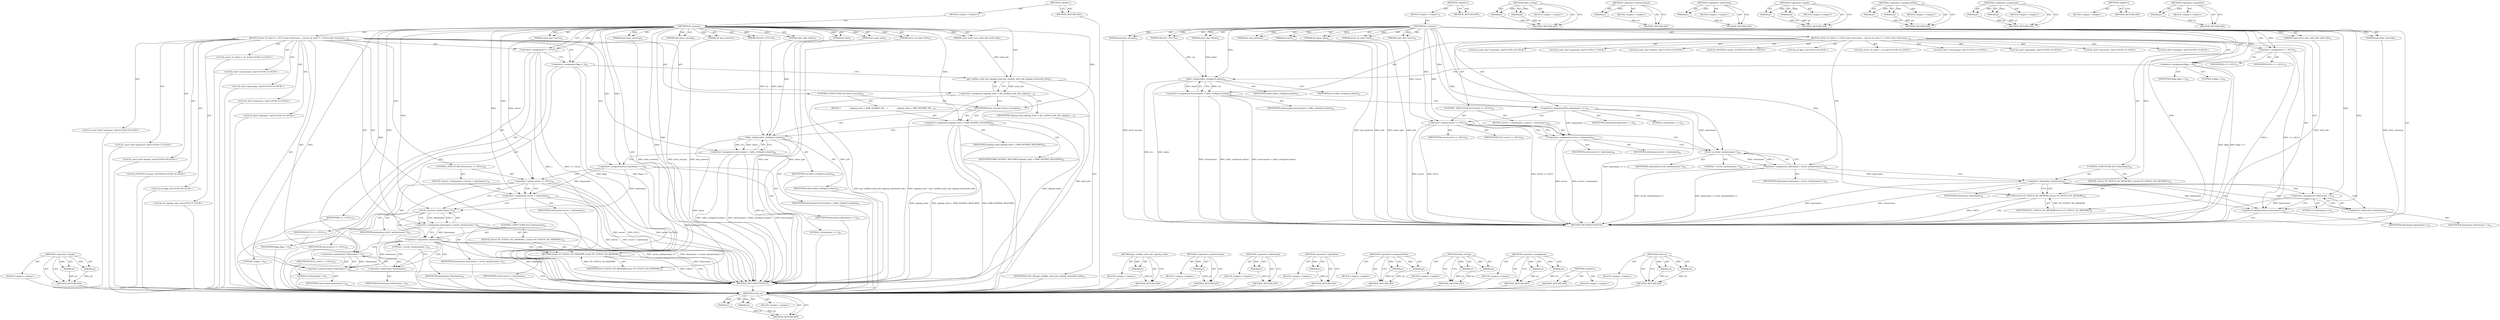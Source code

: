 digraph "strchr_m" {
vulnerable_122 [label=<(METHOD,strchr_m)>];
vulnerable_123 [label=<(PARAM,p1)>];
vulnerable_124 [label=<(PARAM,p2)>];
vulnerable_125 [label=<(BLOCK,&lt;empty&gt;,&lt;empty&gt;)>];
vulnerable_126 [label=<(METHOD_RETURN,ANY)>];
vulnerable_6 [label=<(METHOD,&lt;global&gt;)<SUB>1</SUB>>];
vulnerable_7 [label=<(BLOCK,&lt;empty&gt;,&lt;empty&gt;)<SUB>1</SUB>>];
vulnerable_8 [label=<(METHOD,do_connect)<SUB>1</SUB>>];
vulnerable_9 [label=<(PARAM,TALLOC_CTX *ctx)<SUB>1</SUB>>];
vulnerable_10 [label=<(PARAM,const char *server)<SUB>2</SUB>>];
vulnerable_11 [label=<(PARAM,const char *share)<SUB>3</SUB>>];
vulnerable_12 [label=<(PARAM,const struct user_auth_info *auth_info)<SUB>4</SUB>>];
vulnerable_13 [label=<(PARAM,bool show_sessetup)<SUB>5</SUB>>];
vulnerable_14 [label=<(PARAM,bool force_encrypt)<SUB>6</SUB>>];
vulnerable_15 [label=<(PARAM,int max_protocol)<SUB>7</SUB>>];
vulnerable_16 [label=<(PARAM,int port)<SUB>8</SUB>>];
vulnerable_17 [label=<(PARAM,int name_type)<SUB>9</SUB>>];
vulnerable_18 [label=<(PARAM,struct cli_state **pcli)<SUB>10</SUB>>];
vulnerable_19 [label=<(BLOCK,{
	struct cli_state *c = NULL;
	char *servicena...,{
	struct cli_state *c = NULL;
	char *servicena...)<SUB>11</SUB>>];
vulnerable_20 [label="<(LOCAL,struct cli_state* c: cli_state*)<SUB>12</SUB>>"];
vulnerable_21 [label=<(&lt;operator&gt;.assignment,*c = NULL)<SUB>12</SUB>>];
vulnerable_22 [label=<(IDENTIFIER,c,*c = NULL)<SUB>12</SUB>>];
vulnerable_23 [label=<(IDENTIFIER,NULL,*c = NULL)<SUB>12</SUB>>];
vulnerable_24 [label="<(LOCAL,char* servicename: char*)<SUB>13</SUB>>"];
vulnerable_25 [label="<(LOCAL,char* sharename: char*)<SUB>14</SUB>>"];
vulnerable_26 [label="<(LOCAL,char* newserver: char*)<SUB>15</SUB>>"];
vulnerable_27 [label="<(LOCAL,char* newshare: char*)<SUB>15</SUB>>"];
vulnerable_28 [label="<(LOCAL,const char* username: char*)<SUB>16</SUB>>"];
vulnerable_29 [label="<(LOCAL,const char* password: char*)<SUB>17</SUB>>"];
vulnerable_30 [label="<(LOCAL,const char* domain: char*)<SUB>18</SUB>>"];
vulnerable_31 [label="<(LOCAL,NTSTATUS status: NTSTATUS)<SUB>19</SUB>>"];
vulnerable_32 [label="<(LOCAL,int flags: int)<SUB>20</SUB>>"];
vulnerable_33 [label=<(&lt;operator&gt;.assignment,flags = 0)<SUB>20</SUB>>];
vulnerable_34 [label=<(IDENTIFIER,flags,flags = 0)<SUB>20</SUB>>];
vulnerable_35 [label=<(LITERAL,0,flags = 0)<SUB>20</SUB>>];
vulnerable_36 [label=<(&lt;operator&gt;.assignment,servicename = talloc_strdup(ctx,share))<SUB>23</SUB>>];
vulnerable_37 [label=<(IDENTIFIER,servicename,servicename = talloc_strdup(ctx,share))<SUB>23</SUB>>];
vulnerable_38 [label=<(talloc_strdup,talloc_strdup(ctx,share))<SUB>23</SUB>>];
vulnerable_39 [label=<(IDENTIFIER,ctx,talloc_strdup(ctx,share))<SUB>23</SUB>>];
vulnerable_40 [label=<(IDENTIFIER,share,talloc_strdup(ctx,share))<SUB>23</SUB>>];
vulnerable_41 [label=<(&lt;operator&gt;.assignmentPlus,sharename += 2)<SUB>24</SUB>>];
vulnerable_42 [label=<(IDENTIFIER,sharename,sharename += 2)<SUB>24</SUB>>];
vulnerable_43 [label=<(LITERAL,2,sharename += 2)<SUB>24</SUB>>];
vulnerable_44 [label=<(CONTROL_STRUCTURE,IF,if (server == NULL))<SUB>25</SUB>>];
vulnerable_45 [label=<(&lt;operator&gt;.equals,server == NULL)<SUB>25</SUB>>];
vulnerable_46 [label=<(IDENTIFIER,server,server == NULL)<SUB>25</SUB>>];
vulnerable_47 [label=<(IDENTIFIER,NULL,server == NULL)<SUB>25</SUB>>];
vulnerable_48 [label=<(BLOCK,{
			server = sharename;
		},{
			server = sharename;
		})<SUB>25</SUB>>];
vulnerable_49 [label=<(&lt;operator&gt;.assignment,server = sharename)<SUB>26</SUB>>];
vulnerable_50 [label=<(IDENTIFIER,server,server = sharename)<SUB>26</SUB>>];
vulnerable_51 [label=<(IDENTIFIER,sharename,server = sharename)<SUB>26</SUB>>];
vulnerable_52 [label=<(&lt;operator&gt;.assignment,sharename = strchr_m(sharename,'\\'))<SUB>28</SUB>>];
vulnerable_53 [label=<(IDENTIFIER,sharename,sharename = strchr_m(sharename,'\\'))<SUB>28</SUB>>];
vulnerable_54 [label=<(strchr_m,strchr_m(sharename,'\\'))<SUB>28</SUB>>];
vulnerable_55 [label=<(IDENTIFIER,sharename,strchr_m(sharename,'\\'))<SUB>28</SUB>>];
vulnerable_56 [label=<(LITERAL,'\\',strchr_m(sharename,'\\'))<SUB>28</SUB>>];
vulnerable_57 [label=<(CONTROL_STRUCTURE,IF,if (!sharename))<SUB>29</SUB>>];
vulnerable_58 [label=<(&lt;operator&gt;.logicalNot,!sharename)<SUB>29</SUB>>];
vulnerable_59 [label=<(IDENTIFIER,sharename,!sharename)<SUB>29</SUB>>];
vulnerable_60 [label=<(BLOCK,{
			return NT_STATUS_NO_MEMORY;
		},{
			return NT_STATUS_NO_MEMORY;
		})<SUB>29</SUB>>];
vulnerable_61 [label=<(RETURN,return NT_STATUS_NO_MEMORY;,return NT_STATUS_NO_MEMORY;)<SUB>30</SUB>>];
vulnerable_62 [label=<(IDENTIFIER,NT_STATUS_NO_MEMORY,return NT_STATUS_NO_MEMORY;)<SUB>30</SUB>>];
vulnerable_63 [label=<(&lt;operator&gt;.assignment,*sharename = 0)<SUB>32</SUB>>];
vulnerable_64 [label=<(&lt;operator&gt;.indirection,*sharename)<SUB>32</SUB>>];
vulnerable_65 [label=<(IDENTIFIER,sharename,*sharename = 0)<SUB>32</SUB>>];
vulnerable_66 [label=<(LITERAL,0,*sharename = 0)<SUB>32</SUB>>];
vulnerable_67 [label=<(&lt;operator&gt;.postIncrement,sharename++)<SUB>33</SUB>>];
vulnerable_68 [label=<(IDENTIFIER,sharename,sharename++)<SUB>33</SUB>>];
vulnerable_69 [label=<(METHOD_RETURN,NTSTATUS)<SUB>1</SUB>>];
vulnerable_71 [label=<(METHOD_RETURN,ANY)<SUB>1</SUB>>];
vulnerable_107 [label=<(METHOD,talloc_strdup)>];
vulnerable_108 [label=<(PARAM,p1)>];
vulnerable_109 [label=<(PARAM,p2)>];
vulnerable_110 [label=<(BLOCK,&lt;empty&gt;,&lt;empty&gt;)>];
vulnerable_111 [label=<(METHOD_RETURN,ANY)>];
vulnerable_135 [label=<(METHOD,&lt;operator&gt;.postIncrement)>];
vulnerable_136 [label=<(PARAM,p1)>];
vulnerable_137 [label=<(BLOCK,&lt;empty&gt;,&lt;empty&gt;)>];
vulnerable_138 [label=<(METHOD_RETURN,ANY)>];
vulnerable_131 [label=<(METHOD,&lt;operator&gt;.indirection)>];
vulnerable_132 [label=<(PARAM,p1)>];
vulnerable_133 [label=<(BLOCK,&lt;empty&gt;,&lt;empty&gt;)>];
vulnerable_134 [label=<(METHOD_RETURN,ANY)>];
vulnerable_117 [label=<(METHOD,&lt;operator&gt;.equals)>];
vulnerable_118 [label=<(PARAM,p1)>];
vulnerable_119 [label=<(PARAM,p2)>];
vulnerable_120 [label=<(BLOCK,&lt;empty&gt;,&lt;empty&gt;)>];
vulnerable_121 [label=<(METHOD_RETURN,ANY)>];
vulnerable_112 [label=<(METHOD,&lt;operator&gt;.assignmentPlus)>];
vulnerable_113 [label=<(PARAM,p1)>];
vulnerable_114 [label=<(PARAM,p2)>];
vulnerable_115 [label=<(BLOCK,&lt;empty&gt;,&lt;empty&gt;)>];
vulnerable_116 [label=<(METHOD_RETURN,ANY)>];
vulnerable_102 [label=<(METHOD,&lt;operator&gt;.assignment)>];
vulnerable_103 [label=<(PARAM,p1)>];
vulnerable_104 [label=<(PARAM,p2)>];
vulnerable_105 [label=<(BLOCK,&lt;empty&gt;,&lt;empty&gt;)>];
vulnerable_106 [label=<(METHOD_RETURN,ANY)>];
vulnerable_96 [label=<(METHOD,&lt;global&gt;)<SUB>1</SUB>>];
vulnerable_97 [label=<(BLOCK,&lt;empty&gt;,&lt;empty&gt;)>];
vulnerable_98 [label=<(METHOD_RETURN,ANY)>];
vulnerable_127 [label=<(METHOD,&lt;operator&gt;.logicalNot)>];
vulnerable_128 [label=<(PARAM,p1)>];
vulnerable_129 [label=<(BLOCK,&lt;empty&gt;,&lt;empty&gt;)>];
vulnerable_130 [label=<(METHOD_RETURN,ANY)>];
fixed_132 [label=<(METHOD,&lt;operator&gt;.equals)>];
fixed_133 [label=<(PARAM,p1)>];
fixed_134 [label=<(PARAM,p2)>];
fixed_135 [label=<(BLOCK,&lt;empty&gt;,&lt;empty&gt;)>];
fixed_136 [label=<(METHOD_RETURN,ANY)>];
fixed_6 [label=<(METHOD,&lt;global&gt;)<SUB>1</SUB>>];
fixed_7 [label=<(BLOCK,&lt;empty&gt;,&lt;empty&gt;)<SUB>1</SUB>>];
fixed_8 [label=<(METHOD,do_connect)<SUB>1</SUB>>];
fixed_9 [label=<(PARAM,TALLOC_CTX *ctx)<SUB>1</SUB>>];
fixed_10 [label=<(PARAM,const char *server)<SUB>2</SUB>>];
fixed_11 [label=<(PARAM,const char *share)<SUB>3</SUB>>];
fixed_12 [label=<(PARAM,const struct user_auth_info *auth_info)<SUB>4</SUB>>];
fixed_13 [label=<(PARAM,bool show_sessetup)<SUB>5</SUB>>];
fixed_14 [label=<(PARAM,bool force_encrypt)<SUB>6</SUB>>];
fixed_15 [label=<(PARAM,int max_protocol)<SUB>7</SUB>>];
fixed_16 [label=<(PARAM,int port)<SUB>8</SUB>>];
fixed_17 [label=<(PARAM,int name_type)<SUB>9</SUB>>];
fixed_18 [label=<(PARAM,struct cli_state **pcli)<SUB>10</SUB>>];
fixed_19 [label=<(BLOCK,{
	struct cli_state *c = NULL;
	char *servicena...,{
	struct cli_state *c = NULL;
	char *servicena...)<SUB>11</SUB>>];
fixed_20 [label="<(LOCAL,struct cli_state* c: cli_state*)<SUB>12</SUB>>"];
fixed_21 [label=<(&lt;operator&gt;.assignment,*c = NULL)<SUB>12</SUB>>];
fixed_22 [label=<(IDENTIFIER,c,*c = NULL)<SUB>12</SUB>>];
fixed_23 [label=<(IDENTIFIER,NULL,*c = NULL)<SUB>12</SUB>>];
fixed_24 [label="<(LOCAL,char* servicename: char*)<SUB>13</SUB>>"];
fixed_25 [label="<(LOCAL,char* sharename: char*)<SUB>14</SUB>>"];
fixed_26 [label="<(LOCAL,char* newserver: char*)<SUB>15</SUB>>"];
fixed_27 [label="<(LOCAL,char* newshare: char*)<SUB>15</SUB>>"];
fixed_28 [label="<(LOCAL,const char* username: char*)<SUB>16</SUB>>"];
fixed_29 [label="<(LOCAL,const char* password: char*)<SUB>17</SUB>>"];
fixed_30 [label="<(LOCAL,const char* domain: char*)<SUB>18</SUB>>"];
fixed_31 [label="<(LOCAL,NTSTATUS status: NTSTATUS)<SUB>19</SUB>>"];
fixed_32 [label="<(LOCAL,int flags: int)<SUB>20</SUB>>"];
fixed_33 [label=<(&lt;operator&gt;.assignment,flags = 0)<SUB>20</SUB>>];
fixed_34 [label=<(IDENTIFIER,flags,flags = 0)<SUB>20</SUB>>];
fixed_35 [label=<(LITERAL,0,flags = 0)<SUB>20</SUB>>];
fixed_36 [label="<(LOCAL,int signing_state: int)<SUB>21</SUB>>"];
fixed_37 [label=<(&lt;operator&gt;.assignment,signing_state = get_cmdline_auth_info_signing_s...)<SUB>21</SUB>>];
fixed_38 [label=<(IDENTIFIER,signing_state,signing_state = get_cmdline_auth_info_signing_s...)<SUB>21</SUB>>];
fixed_39 [label=<(get_cmdline_auth_info_signing_state,get_cmdline_auth_info_signing_state(auth_info))<SUB>21</SUB>>];
fixed_40 [label=<(IDENTIFIER,auth_info,get_cmdline_auth_info_signing_state(auth_info))<SUB>21</SUB>>];
fixed_41 [label=<(CONTROL_STRUCTURE,IF,if (force_encrypt))<SUB>23</SUB>>];
fixed_42 [label=<(IDENTIFIER,force_encrypt,if (force_encrypt))<SUB>23</SUB>>];
fixed_43 [label=<(BLOCK,{
               signing_state = SMB_SIGNING_RE...,{
               signing_state = SMB_SIGNING_RE...)<SUB>23</SUB>>];
fixed_44 [label=<(&lt;operator&gt;.assignment,signing_state = SMB_SIGNING_REQUIRED)<SUB>24</SUB>>];
fixed_45 [label=<(IDENTIFIER,signing_state,signing_state = SMB_SIGNING_REQUIRED)<SUB>24</SUB>>];
fixed_46 [label=<(IDENTIFIER,SMB_SIGNING_REQUIRED,signing_state = SMB_SIGNING_REQUIRED)<SUB>24</SUB>>];
fixed_47 [label=<(&lt;operator&gt;.assignment,servicename = talloc_strdup(ctx,share))<SUB>28</SUB>>];
fixed_48 [label=<(IDENTIFIER,servicename,servicename = talloc_strdup(ctx,share))<SUB>28</SUB>>];
fixed_49 [label=<(talloc_strdup,talloc_strdup(ctx,share))<SUB>28</SUB>>];
fixed_50 [label=<(IDENTIFIER,ctx,talloc_strdup(ctx,share))<SUB>28</SUB>>];
fixed_51 [label=<(IDENTIFIER,share,talloc_strdup(ctx,share))<SUB>28</SUB>>];
fixed_52 [label=<(&lt;operator&gt;.assignmentPlus,sharename += 2)<SUB>29</SUB>>];
fixed_53 [label=<(IDENTIFIER,sharename,sharename += 2)<SUB>29</SUB>>];
fixed_54 [label=<(LITERAL,2,sharename += 2)<SUB>29</SUB>>];
fixed_55 [label=<(CONTROL_STRUCTURE,IF,if (server == NULL))<SUB>30</SUB>>];
fixed_56 [label=<(&lt;operator&gt;.equals,server == NULL)<SUB>30</SUB>>];
fixed_57 [label=<(IDENTIFIER,server,server == NULL)<SUB>30</SUB>>];
fixed_58 [label=<(IDENTIFIER,NULL,server == NULL)<SUB>30</SUB>>];
fixed_59 [label=<(BLOCK,{
			server = sharename;
		},{
			server = sharename;
		})<SUB>30</SUB>>];
fixed_60 [label=<(&lt;operator&gt;.assignment,server = sharename)<SUB>31</SUB>>];
fixed_61 [label=<(IDENTIFIER,server,server = sharename)<SUB>31</SUB>>];
fixed_62 [label=<(IDENTIFIER,sharename,server = sharename)<SUB>31</SUB>>];
fixed_63 [label=<(&lt;operator&gt;.assignment,sharename = strchr_m(sharename,'\\'))<SUB>33</SUB>>];
fixed_64 [label=<(IDENTIFIER,sharename,sharename = strchr_m(sharename,'\\'))<SUB>33</SUB>>];
fixed_65 [label=<(strchr_m,strchr_m(sharename,'\\'))<SUB>33</SUB>>];
fixed_66 [label=<(IDENTIFIER,sharename,strchr_m(sharename,'\\'))<SUB>33</SUB>>];
fixed_67 [label=<(LITERAL,'\\',strchr_m(sharename,'\\'))<SUB>33</SUB>>];
fixed_68 [label=<(CONTROL_STRUCTURE,IF,if (!sharename))<SUB>34</SUB>>];
fixed_69 [label=<(&lt;operator&gt;.logicalNot,!sharename)<SUB>34</SUB>>];
fixed_70 [label=<(IDENTIFIER,sharename,!sharename)<SUB>34</SUB>>];
fixed_71 [label=<(BLOCK,{
			return NT_STATUS_NO_MEMORY;
		},{
			return NT_STATUS_NO_MEMORY;
		})<SUB>34</SUB>>];
fixed_72 [label=<(RETURN,return NT_STATUS_NO_MEMORY;,return NT_STATUS_NO_MEMORY;)<SUB>35</SUB>>];
fixed_73 [label=<(IDENTIFIER,NT_STATUS_NO_MEMORY,return NT_STATUS_NO_MEMORY;)<SUB>35</SUB>>];
fixed_74 [label=<(&lt;operator&gt;.assignment,*sharename = 0)<SUB>37</SUB>>];
fixed_75 [label=<(&lt;operator&gt;.indirection,*sharename)<SUB>37</SUB>>];
fixed_76 [label=<(IDENTIFIER,sharename,*sharename = 0)<SUB>37</SUB>>];
fixed_77 [label=<(LITERAL,0,*sharename = 0)<SUB>37</SUB>>];
fixed_78 [label=<(&lt;operator&gt;.postIncrement,sharename++)<SUB>38</SUB>>];
fixed_79 [label=<(IDENTIFIER,sharename,sharename++)<SUB>38</SUB>>];
fixed_80 [label=<(METHOD_RETURN,NTSTATUS)<SUB>1</SUB>>];
fixed_82 [label=<(METHOD_RETURN,ANY)<SUB>1</SUB>>];
fixed_118 [label=<(METHOD,get_cmdline_auth_info_signing_state)>];
fixed_119 [label=<(PARAM,p1)>];
fixed_120 [label=<(BLOCK,&lt;empty&gt;,&lt;empty&gt;)>];
fixed_121 [label=<(METHOD_RETURN,ANY)>];
fixed_150 [label=<(METHOD,&lt;operator&gt;.postIncrement)>];
fixed_151 [label=<(PARAM,p1)>];
fixed_152 [label=<(BLOCK,&lt;empty&gt;,&lt;empty&gt;)>];
fixed_153 [label=<(METHOD_RETURN,ANY)>];
fixed_146 [label=<(METHOD,&lt;operator&gt;.indirection)>];
fixed_147 [label=<(PARAM,p1)>];
fixed_148 [label=<(BLOCK,&lt;empty&gt;,&lt;empty&gt;)>];
fixed_149 [label=<(METHOD_RETURN,ANY)>];
fixed_142 [label=<(METHOD,&lt;operator&gt;.logicalNot)>];
fixed_143 [label=<(PARAM,p1)>];
fixed_144 [label=<(BLOCK,&lt;empty&gt;,&lt;empty&gt;)>];
fixed_145 [label=<(METHOD_RETURN,ANY)>];
fixed_127 [label=<(METHOD,&lt;operator&gt;.assignmentPlus)>];
fixed_128 [label=<(PARAM,p1)>];
fixed_129 [label=<(PARAM,p2)>];
fixed_130 [label=<(BLOCK,&lt;empty&gt;,&lt;empty&gt;)>];
fixed_131 [label=<(METHOD_RETURN,ANY)>];
fixed_122 [label=<(METHOD,talloc_strdup)>];
fixed_123 [label=<(PARAM,p1)>];
fixed_124 [label=<(PARAM,p2)>];
fixed_125 [label=<(BLOCK,&lt;empty&gt;,&lt;empty&gt;)>];
fixed_126 [label=<(METHOD_RETURN,ANY)>];
fixed_113 [label=<(METHOD,&lt;operator&gt;.assignment)>];
fixed_114 [label=<(PARAM,p1)>];
fixed_115 [label=<(PARAM,p2)>];
fixed_116 [label=<(BLOCK,&lt;empty&gt;,&lt;empty&gt;)>];
fixed_117 [label=<(METHOD_RETURN,ANY)>];
fixed_107 [label=<(METHOD,&lt;global&gt;)<SUB>1</SUB>>];
fixed_108 [label=<(BLOCK,&lt;empty&gt;,&lt;empty&gt;)>];
fixed_109 [label=<(METHOD_RETURN,ANY)>];
fixed_137 [label=<(METHOD,strchr_m)>];
fixed_138 [label=<(PARAM,p1)>];
fixed_139 [label=<(PARAM,p2)>];
fixed_140 [label=<(BLOCK,&lt;empty&gt;,&lt;empty&gt;)>];
fixed_141 [label=<(METHOD_RETURN,ANY)>];
vulnerable_122 -> vulnerable_123  [key=0, label="AST: "];
vulnerable_122 -> vulnerable_123  [key=1, label="DDG: "];
vulnerable_122 -> vulnerable_125  [key=0, label="AST: "];
vulnerable_122 -> vulnerable_124  [key=0, label="AST: "];
vulnerable_122 -> vulnerable_124  [key=1, label="DDG: "];
vulnerable_122 -> vulnerable_126  [key=0, label="AST: "];
vulnerable_122 -> vulnerable_126  [key=1, label="CFG: "];
vulnerable_123 -> vulnerable_126  [key=0, label="DDG: p1"];
vulnerable_124 -> vulnerable_126  [key=0, label="DDG: p2"];
vulnerable_6 -> vulnerable_7  [key=0, label="AST: "];
vulnerable_6 -> vulnerable_71  [key=0, label="AST: "];
vulnerable_6 -> vulnerable_71  [key=1, label="CFG: "];
vulnerable_7 -> vulnerable_8  [key=0, label="AST: "];
vulnerable_8 -> vulnerable_9  [key=0, label="AST: "];
vulnerable_8 -> vulnerable_9  [key=1, label="DDG: "];
vulnerable_8 -> vulnerable_10  [key=0, label="AST: "];
vulnerable_8 -> vulnerable_10  [key=1, label="DDG: "];
vulnerable_8 -> vulnerable_11  [key=0, label="AST: "];
vulnerable_8 -> vulnerable_11  [key=1, label="DDG: "];
vulnerable_8 -> vulnerable_12  [key=0, label="AST: "];
vulnerable_8 -> vulnerable_12  [key=1, label="DDG: "];
vulnerable_8 -> vulnerable_13  [key=0, label="AST: "];
vulnerable_8 -> vulnerable_13  [key=1, label="DDG: "];
vulnerable_8 -> vulnerable_14  [key=0, label="AST: "];
vulnerable_8 -> vulnerable_14  [key=1, label="DDG: "];
vulnerable_8 -> vulnerable_15  [key=0, label="AST: "];
vulnerable_8 -> vulnerable_15  [key=1, label="DDG: "];
vulnerable_8 -> vulnerable_16  [key=0, label="AST: "];
vulnerable_8 -> vulnerable_16  [key=1, label="DDG: "];
vulnerable_8 -> vulnerable_17  [key=0, label="AST: "];
vulnerable_8 -> vulnerable_17  [key=1, label="DDG: "];
vulnerable_8 -> vulnerable_18  [key=0, label="AST: "];
vulnerable_8 -> vulnerable_18  [key=1, label="DDG: "];
vulnerable_8 -> vulnerable_19  [key=0, label="AST: "];
vulnerable_8 -> vulnerable_69  [key=0, label="AST: "];
vulnerable_8 -> vulnerable_21  [key=0, label="CFG: "];
vulnerable_8 -> vulnerable_21  [key=1, label="DDG: "];
vulnerable_8 -> vulnerable_33  [key=0, label="DDG: "];
vulnerable_8 -> vulnerable_41  [key=0, label="DDG: "];
vulnerable_8 -> vulnerable_63  [key=0, label="DDG: "];
vulnerable_8 -> vulnerable_67  [key=0, label="DDG: "];
vulnerable_8 -> vulnerable_38  [key=0, label="DDG: "];
vulnerable_8 -> vulnerable_45  [key=0, label="DDG: "];
vulnerable_8 -> vulnerable_49  [key=0, label="DDG: "];
vulnerable_8 -> vulnerable_54  [key=0, label="DDG: "];
vulnerable_8 -> vulnerable_58  [key=0, label="DDG: "];
vulnerable_8 -> vulnerable_61  [key=0, label="DDG: "];
vulnerable_8 -> vulnerable_62  [key=0, label="DDG: "];
vulnerable_9 -> vulnerable_38  [key=0, label="DDG: ctx"];
vulnerable_10 -> vulnerable_45  [key=0, label="DDG: server"];
vulnerable_11 -> vulnerable_38  [key=0, label="DDG: share"];
vulnerable_12 -> vulnerable_69  [key=0, label="DDG: auth_info"];
vulnerable_13 -> vulnerable_69  [key=0, label="DDG: show_sessetup"];
vulnerable_14 -> vulnerable_69  [key=0, label="DDG: force_encrypt"];
vulnerable_15 -> vulnerable_69  [key=0, label="DDG: max_protocol"];
vulnerable_16 -> vulnerable_69  [key=0, label="DDG: port"];
vulnerable_17 -> vulnerable_69  [key=0, label="DDG: name_type"];
vulnerable_18 -> vulnerable_69  [key=0, label="DDG: pcli"];
vulnerable_19 -> vulnerable_20  [key=0, label="AST: "];
vulnerable_19 -> vulnerable_21  [key=0, label="AST: "];
vulnerable_19 -> vulnerable_24  [key=0, label="AST: "];
vulnerable_19 -> vulnerable_25  [key=0, label="AST: "];
vulnerable_19 -> vulnerable_26  [key=0, label="AST: "];
vulnerable_19 -> vulnerable_27  [key=0, label="AST: "];
vulnerable_19 -> vulnerable_28  [key=0, label="AST: "];
vulnerable_19 -> vulnerable_29  [key=0, label="AST: "];
vulnerable_19 -> vulnerable_30  [key=0, label="AST: "];
vulnerable_19 -> vulnerable_31  [key=0, label="AST: "];
vulnerable_19 -> vulnerable_32  [key=0, label="AST: "];
vulnerable_19 -> vulnerable_33  [key=0, label="AST: "];
vulnerable_19 -> vulnerable_36  [key=0, label="AST: "];
vulnerable_19 -> vulnerable_41  [key=0, label="AST: "];
vulnerable_19 -> vulnerable_44  [key=0, label="AST: "];
vulnerable_19 -> vulnerable_52  [key=0, label="AST: "];
vulnerable_19 -> vulnerable_57  [key=0, label="AST: "];
vulnerable_19 -> vulnerable_63  [key=0, label="AST: "];
vulnerable_19 -> vulnerable_67  [key=0, label="AST: "];
vulnerable_21 -> vulnerable_22  [key=0, label="AST: "];
vulnerable_21 -> vulnerable_23  [key=0, label="AST: "];
vulnerable_21 -> vulnerable_33  [key=0, label="CFG: "];
vulnerable_21 -> vulnerable_69  [key=0, label="DDG: c"];
vulnerable_21 -> vulnerable_69  [key=1, label="DDG: *c = NULL"];
vulnerable_33 -> vulnerable_34  [key=0, label="AST: "];
vulnerable_33 -> vulnerable_35  [key=0, label="AST: "];
vulnerable_33 -> vulnerable_38  [key=0, label="CFG: "];
vulnerable_33 -> vulnerable_69  [key=0, label="DDG: flags"];
vulnerable_33 -> vulnerable_69  [key=1, label="DDG: flags = 0"];
vulnerable_36 -> vulnerable_37  [key=0, label="AST: "];
vulnerable_36 -> vulnerable_38  [key=0, label="AST: "];
vulnerable_36 -> vulnerable_41  [key=0, label="CFG: "];
vulnerable_36 -> vulnerable_69  [key=0, label="DDG: servicename"];
vulnerable_36 -> vulnerable_69  [key=1, label="DDG: talloc_strdup(ctx,share)"];
vulnerable_36 -> vulnerable_69  [key=2, label="DDG: servicename = talloc_strdup(ctx,share)"];
vulnerable_38 -> vulnerable_39  [key=0, label="AST: "];
vulnerable_38 -> vulnerable_40  [key=0, label="AST: "];
vulnerable_38 -> vulnerable_36  [key=0, label="CFG: "];
vulnerable_38 -> vulnerable_36  [key=1, label="DDG: ctx"];
vulnerable_38 -> vulnerable_36  [key=2, label="DDG: share"];
vulnerable_38 -> vulnerable_69  [key=0, label="DDG: ctx"];
vulnerable_38 -> vulnerable_69  [key=1, label="DDG: share"];
vulnerable_41 -> vulnerable_42  [key=0, label="AST: "];
vulnerable_41 -> vulnerable_43  [key=0, label="AST: "];
vulnerable_41 -> vulnerable_45  [key=0, label="CFG: "];
vulnerable_41 -> vulnerable_69  [key=0, label="DDG: sharename += 2"];
vulnerable_41 -> vulnerable_49  [key=0, label="DDG: sharename"];
vulnerable_41 -> vulnerable_54  [key=0, label="DDG: sharename"];
vulnerable_44 -> vulnerable_45  [key=0, label="AST: "];
vulnerable_44 -> vulnerable_48  [key=0, label="AST: "];
vulnerable_45 -> vulnerable_46  [key=0, label="AST: "];
vulnerable_45 -> vulnerable_47  [key=0, label="AST: "];
vulnerable_45 -> vulnerable_49  [key=0, label="CFG: "];
vulnerable_45 -> vulnerable_49  [key=1, label="CDG: "];
vulnerable_45 -> vulnerable_54  [key=0, label="CFG: "];
vulnerable_45 -> vulnerable_69  [key=0, label="DDG: server"];
vulnerable_45 -> vulnerable_69  [key=1, label="DDG: NULL"];
vulnerable_45 -> vulnerable_69  [key=2, label="DDG: server == NULL"];
vulnerable_48 -> vulnerable_49  [key=0, label="AST: "];
vulnerable_49 -> vulnerable_50  [key=0, label="AST: "];
vulnerable_49 -> vulnerable_51  [key=0, label="AST: "];
vulnerable_49 -> vulnerable_54  [key=0, label="CFG: "];
vulnerable_49 -> vulnerable_69  [key=0, label="DDG: server"];
vulnerable_49 -> vulnerable_69  [key=1, label="DDG: server = sharename"];
vulnerable_52 -> vulnerable_53  [key=0, label="AST: "];
vulnerable_52 -> vulnerable_54  [key=0, label="AST: "];
vulnerable_52 -> vulnerable_58  [key=0, label="CFG: "];
vulnerable_52 -> vulnerable_58  [key=1, label="DDG: sharename"];
vulnerable_52 -> vulnerable_69  [key=0, label="DDG: strchr_m(sharename,'\\')"];
vulnerable_52 -> vulnerable_69  [key=1, label="DDG: sharename = strchr_m(sharename,'\\')"];
vulnerable_54 -> vulnerable_55  [key=0, label="AST: "];
vulnerable_54 -> vulnerable_56  [key=0, label="AST: "];
vulnerable_54 -> vulnerable_52  [key=0, label="CFG: "];
vulnerable_54 -> vulnerable_52  [key=1, label="DDG: sharename"];
vulnerable_54 -> vulnerable_52  [key=2, label="DDG: '\\'"];
vulnerable_57 -> vulnerable_58  [key=0, label="AST: "];
vulnerable_57 -> vulnerable_60  [key=0, label="AST: "];
vulnerable_58 -> vulnerable_59  [key=0, label="AST: "];
vulnerable_58 -> vulnerable_61  [key=0, label="CFG: "];
vulnerable_58 -> vulnerable_61  [key=1, label="CDG: "];
vulnerable_58 -> vulnerable_64  [key=0, label="CFG: "];
vulnerable_58 -> vulnerable_64  [key=1, label="CDG: "];
vulnerable_58 -> vulnerable_69  [key=0, label="DDG: sharename"];
vulnerable_58 -> vulnerable_69  [key=1, label="DDG: !sharename"];
vulnerable_58 -> vulnerable_67  [key=0, label="DDG: sharename"];
vulnerable_58 -> vulnerable_67  [key=1, label="CDG: "];
vulnerable_58 -> vulnerable_63  [key=0, label="CDG: "];
vulnerable_60 -> vulnerable_61  [key=0, label="AST: "];
vulnerable_61 -> vulnerable_62  [key=0, label="AST: "];
vulnerable_61 -> vulnerable_69  [key=0, label="CFG: "];
vulnerable_61 -> vulnerable_69  [key=1, label="DDG: &lt;RET&gt;"];
vulnerable_62 -> vulnerable_61  [key=0, label="DDG: NT_STATUS_NO_MEMORY"];
vulnerable_63 -> vulnerable_64  [key=0, label="AST: "];
vulnerable_63 -> vulnerable_66  [key=0, label="AST: "];
vulnerable_63 -> vulnerable_67  [key=0, label="CFG: "];
vulnerable_63 -> vulnerable_67  [key=1, label="DDG: *sharename"];
vulnerable_64 -> vulnerable_65  [key=0, label="AST: "];
vulnerable_64 -> vulnerable_63  [key=0, label="CFG: "];
vulnerable_67 -> vulnerable_68  [key=0, label="AST: "];
vulnerable_67 -> vulnerable_69  [key=0, label="CFG: "];
vulnerable_107 -> vulnerable_108  [key=0, label="AST: "];
vulnerable_107 -> vulnerable_108  [key=1, label="DDG: "];
vulnerable_107 -> vulnerable_110  [key=0, label="AST: "];
vulnerable_107 -> vulnerable_109  [key=0, label="AST: "];
vulnerable_107 -> vulnerable_109  [key=1, label="DDG: "];
vulnerable_107 -> vulnerable_111  [key=0, label="AST: "];
vulnerable_107 -> vulnerable_111  [key=1, label="CFG: "];
vulnerable_108 -> vulnerable_111  [key=0, label="DDG: p1"];
vulnerable_109 -> vulnerable_111  [key=0, label="DDG: p2"];
vulnerable_135 -> vulnerable_136  [key=0, label="AST: "];
vulnerable_135 -> vulnerable_136  [key=1, label="DDG: "];
vulnerable_135 -> vulnerable_137  [key=0, label="AST: "];
vulnerable_135 -> vulnerable_138  [key=0, label="AST: "];
vulnerable_135 -> vulnerable_138  [key=1, label="CFG: "];
vulnerable_136 -> vulnerable_138  [key=0, label="DDG: p1"];
vulnerable_131 -> vulnerable_132  [key=0, label="AST: "];
vulnerable_131 -> vulnerable_132  [key=1, label="DDG: "];
vulnerable_131 -> vulnerable_133  [key=0, label="AST: "];
vulnerable_131 -> vulnerable_134  [key=0, label="AST: "];
vulnerable_131 -> vulnerable_134  [key=1, label="CFG: "];
vulnerable_132 -> vulnerable_134  [key=0, label="DDG: p1"];
vulnerable_117 -> vulnerable_118  [key=0, label="AST: "];
vulnerable_117 -> vulnerable_118  [key=1, label="DDG: "];
vulnerable_117 -> vulnerable_120  [key=0, label="AST: "];
vulnerable_117 -> vulnerable_119  [key=0, label="AST: "];
vulnerable_117 -> vulnerable_119  [key=1, label="DDG: "];
vulnerable_117 -> vulnerable_121  [key=0, label="AST: "];
vulnerable_117 -> vulnerable_121  [key=1, label="CFG: "];
vulnerable_118 -> vulnerable_121  [key=0, label="DDG: p1"];
vulnerable_119 -> vulnerable_121  [key=0, label="DDG: p2"];
vulnerable_112 -> vulnerable_113  [key=0, label="AST: "];
vulnerable_112 -> vulnerable_113  [key=1, label="DDG: "];
vulnerable_112 -> vulnerable_115  [key=0, label="AST: "];
vulnerable_112 -> vulnerable_114  [key=0, label="AST: "];
vulnerable_112 -> vulnerable_114  [key=1, label="DDG: "];
vulnerable_112 -> vulnerable_116  [key=0, label="AST: "];
vulnerable_112 -> vulnerable_116  [key=1, label="CFG: "];
vulnerable_113 -> vulnerable_116  [key=0, label="DDG: p1"];
vulnerable_114 -> vulnerable_116  [key=0, label="DDG: p2"];
vulnerable_102 -> vulnerable_103  [key=0, label="AST: "];
vulnerable_102 -> vulnerable_103  [key=1, label="DDG: "];
vulnerable_102 -> vulnerable_105  [key=0, label="AST: "];
vulnerable_102 -> vulnerable_104  [key=0, label="AST: "];
vulnerable_102 -> vulnerable_104  [key=1, label="DDG: "];
vulnerable_102 -> vulnerable_106  [key=0, label="AST: "];
vulnerable_102 -> vulnerable_106  [key=1, label="CFG: "];
vulnerable_103 -> vulnerable_106  [key=0, label="DDG: p1"];
vulnerable_104 -> vulnerable_106  [key=0, label="DDG: p2"];
vulnerable_96 -> vulnerable_97  [key=0, label="AST: "];
vulnerable_96 -> vulnerable_98  [key=0, label="AST: "];
vulnerable_96 -> vulnerable_98  [key=1, label="CFG: "];
vulnerable_127 -> vulnerable_128  [key=0, label="AST: "];
vulnerable_127 -> vulnerable_128  [key=1, label="DDG: "];
vulnerable_127 -> vulnerable_129  [key=0, label="AST: "];
vulnerable_127 -> vulnerable_130  [key=0, label="AST: "];
vulnerable_127 -> vulnerable_130  [key=1, label="CFG: "];
vulnerable_128 -> vulnerable_130  [key=0, label="DDG: p1"];
fixed_132 -> fixed_133  [key=0, label="AST: "];
fixed_132 -> fixed_133  [key=1, label="DDG: "];
fixed_132 -> fixed_135  [key=0, label="AST: "];
fixed_132 -> fixed_134  [key=0, label="AST: "];
fixed_132 -> fixed_134  [key=1, label="DDG: "];
fixed_132 -> fixed_136  [key=0, label="AST: "];
fixed_132 -> fixed_136  [key=1, label="CFG: "];
fixed_133 -> fixed_136  [key=0, label="DDG: p1"];
fixed_134 -> fixed_136  [key=0, label="DDG: p2"];
fixed_135 -> vulnerable_122  [key=0];
fixed_136 -> vulnerable_122  [key=0];
fixed_6 -> fixed_7  [key=0, label="AST: "];
fixed_6 -> fixed_82  [key=0, label="AST: "];
fixed_6 -> fixed_82  [key=1, label="CFG: "];
fixed_7 -> fixed_8  [key=0, label="AST: "];
fixed_8 -> fixed_9  [key=0, label="AST: "];
fixed_8 -> fixed_9  [key=1, label="DDG: "];
fixed_8 -> fixed_10  [key=0, label="AST: "];
fixed_8 -> fixed_10  [key=1, label="DDG: "];
fixed_8 -> fixed_11  [key=0, label="AST: "];
fixed_8 -> fixed_11  [key=1, label="DDG: "];
fixed_8 -> fixed_12  [key=0, label="AST: "];
fixed_8 -> fixed_12  [key=1, label="DDG: "];
fixed_8 -> fixed_13  [key=0, label="AST: "];
fixed_8 -> fixed_13  [key=1, label="DDG: "];
fixed_8 -> fixed_14  [key=0, label="AST: "];
fixed_8 -> fixed_14  [key=1, label="DDG: "];
fixed_8 -> fixed_15  [key=0, label="AST: "];
fixed_8 -> fixed_15  [key=1, label="DDG: "];
fixed_8 -> fixed_16  [key=0, label="AST: "];
fixed_8 -> fixed_16  [key=1, label="DDG: "];
fixed_8 -> fixed_17  [key=0, label="AST: "];
fixed_8 -> fixed_17  [key=1, label="DDG: "];
fixed_8 -> fixed_18  [key=0, label="AST: "];
fixed_8 -> fixed_18  [key=1, label="DDG: "];
fixed_8 -> fixed_19  [key=0, label="AST: "];
fixed_8 -> fixed_80  [key=0, label="AST: "];
fixed_8 -> fixed_21  [key=0, label="CFG: "];
fixed_8 -> fixed_21  [key=1, label="DDG: "];
fixed_8 -> fixed_33  [key=0, label="DDG: "];
fixed_8 -> fixed_52  [key=0, label="DDG: "];
fixed_8 -> fixed_74  [key=0, label="DDG: "];
fixed_8 -> fixed_42  [key=0, label="DDG: "];
fixed_8 -> fixed_78  [key=0, label="DDG: "];
fixed_8 -> fixed_39  [key=0, label="DDG: "];
fixed_8 -> fixed_44  [key=0, label="DDG: "];
fixed_8 -> fixed_49  [key=0, label="DDG: "];
fixed_8 -> fixed_56  [key=0, label="DDG: "];
fixed_8 -> fixed_60  [key=0, label="DDG: "];
fixed_8 -> fixed_65  [key=0, label="DDG: "];
fixed_8 -> fixed_69  [key=0, label="DDG: "];
fixed_8 -> fixed_72  [key=0, label="DDG: "];
fixed_8 -> fixed_73  [key=0, label="DDG: "];
fixed_9 -> fixed_49  [key=0, label="DDG: ctx"];
fixed_10 -> fixed_56  [key=0, label="DDG: server"];
fixed_11 -> fixed_49  [key=0, label="DDG: share"];
fixed_12 -> fixed_39  [key=0, label="DDG: auth_info"];
fixed_13 -> fixed_80  [key=0, label="DDG: show_sessetup"];
fixed_14 -> fixed_80  [key=0, label="DDG: force_encrypt"];
fixed_15 -> fixed_80  [key=0, label="DDG: max_protocol"];
fixed_16 -> fixed_80  [key=0, label="DDG: port"];
fixed_17 -> fixed_80  [key=0, label="DDG: name_type"];
fixed_18 -> fixed_80  [key=0, label="DDG: pcli"];
fixed_19 -> fixed_20  [key=0, label="AST: "];
fixed_19 -> fixed_21  [key=0, label="AST: "];
fixed_19 -> fixed_24  [key=0, label="AST: "];
fixed_19 -> fixed_25  [key=0, label="AST: "];
fixed_19 -> fixed_26  [key=0, label="AST: "];
fixed_19 -> fixed_27  [key=0, label="AST: "];
fixed_19 -> fixed_28  [key=0, label="AST: "];
fixed_19 -> fixed_29  [key=0, label="AST: "];
fixed_19 -> fixed_30  [key=0, label="AST: "];
fixed_19 -> fixed_31  [key=0, label="AST: "];
fixed_19 -> fixed_32  [key=0, label="AST: "];
fixed_19 -> fixed_33  [key=0, label="AST: "];
fixed_19 -> fixed_36  [key=0, label="AST: "];
fixed_19 -> fixed_37  [key=0, label="AST: "];
fixed_19 -> fixed_41  [key=0, label="AST: "];
fixed_19 -> fixed_47  [key=0, label="AST: "];
fixed_19 -> fixed_52  [key=0, label="AST: "];
fixed_19 -> fixed_55  [key=0, label="AST: "];
fixed_19 -> fixed_63  [key=0, label="AST: "];
fixed_19 -> fixed_68  [key=0, label="AST: "];
fixed_19 -> fixed_74  [key=0, label="AST: "];
fixed_19 -> fixed_78  [key=0, label="AST: "];
fixed_20 -> vulnerable_122  [key=0];
fixed_21 -> fixed_22  [key=0, label="AST: "];
fixed_21 -> fixed_23  [key=0, label="AST: "];
fixed_21 -> fixed_33  [key=0, label="CFG: "];
fixed_21 -> fixed_80  [key=0, label="DDG: c"];
fixed_21 -> fixed_80  [key=1, label="DDG: *c = NULL"];
fixed_22 -> vulnerable_122  [key=0];
fixed_23 -> vulnerable_122  [key=0];
fixed_24 -> vulnerable_122  [key=0];
fixed_25 -> vulnerable_122  [key=0];
fixed_26 -> vulnerable_122  [key=0];
fixed_27 -> vulnerable_122  [key=0];
fixed_28 -> vulnerable_122  [key=0];
fixed_29 -> vulnerable_122  [key=0];
fixed_30 -> vulnerable_122  [key=0];
fixed_31 -> vulnerable_122  [key=0];
fixed_32 -> vulnerable_122  [key=0];
fixed_33 -> fixed_34  [key=0, label="AST: "];
fixed_33 -> fixed_35  [key=0, label="AST: "];
fixed_33 -> fixed_39  [key=0, label="CFG: "];
fixed_33 -> fixed_80  [key=0, label="DDG: flags"];
fixed_33 -> fixed_80  [key=1, label="DDG: flags = 0"];
fixed_34 -> vulnerable_122  [key=0];
fixed_35 -> vulnerable_122  [key=0];
fixed_36 -> vulnerable_122  [key=0];
fixed_37 -> fixed_38  [key=0, label="AST: "];
fixed_37 -> fixed_39  [key=0, label="AST: "];
fixed_37 -> fixed_42  [key=0, label="CFG: "];
fixed_37 -> fixed_80  [key=0, label="DDG: signing_state"];
fixed_37 -> fixed_80  [key=1, label="DDG: get_cmdline_auth_info_signing_state(auth_info)"];
fixed_37 -> fixed_80  [key=2, label="DDG: signing_state = get_cmdline_auth_info_signing_state(auth_info)"];
fixed_38 -> vulnerable_122  [key=0];
fixed_39 -> fixed_40  [key=0, label="AST: "];
fixed_39 -> fixed_37  [key=0, label="CFG: "];
fixed_39 -> fixed_37  [key=1, label="DDG: auth_info"];
fixed_39 -> fixed_80  [key=0, label="DDG: auth_info"];
fixed_40 -> vulnerable_122  [key=0];
fixed_41 -> fixed_42  [key=0, label="AST: "];
fixed_41 -> fixed_43  [key=0, label="AST: "];
fixed_42 -> fixed_44  [key=0, label="CFG: "];
fixed_42 -> fixed_44  [key=1, label="CDG: "];
fixed_42 -> fixed_49  [key=0, label="CFG: "];
fixed_43 -> fixed_44  [key=0, label="AST: "];
fixed_44 -> fixed_45  [key=0, label="AST: "];
fixed_44 -> fixed_46  [key=0, label="AST: "];
fixed_44 -> fixed_49  [key=0, label="CFG: "];
fixed_44 -> fixed_80  [key=0, label="DDG: signing_state"];
fixed_44 -> fixed_80  [key=1, label="DDG: signing_state = SMB_SIGNING_REQUIRED"];
fixed_44 -> fixed_80  [key=2, label="DDG: SMB_SIGNING_REQUIRED"];
fixed_45 -> vulnerable_122  [key=0];
fixed_46 -> vulnerable_122  [key=0];
fixed_47 -> fixed_48  [key=0, label="AST: "];
fixed_47 -> fixed_49  [key=0, label="AST: "];
fixed_47 -> fixed_52  [key=0, label="CFG: "];
fixed_47 -> fixed_80  [key=0, label="DDG: servicename"];
fixed_47 -> fixed_80  [key=1, label="DDG: talloc_strdup(ctx,share)"];
fixed_47 -> fixed_80  [key=2, label="DDG: servicename = talloc_strdup(ctx,share)"];
fixed_48 -> vulnerable_122  [key=0];
fixed_49 -> fixed_50  [key=0, label="AST: "];
fixed_49 -> fixed_51  [key=0, label="AST: "];
fixed_49 -> fixed_47  [key=0, label="CFG: "];
fixed_49 -> fixed_47  [key=1, label="DDG: ctx"];
fixed_49 -> fixed_47  [key=2, label="DDG: share"];
fixed_49 -> fixed_80  [key=0, label="DDG: ctx"];
fixed_49 -> fixed_80  [key=1, label="DDG: share"];
fixed_50 -> vulnerable_122  [key=0];
fixed_51 -> vulnerable_122  [key=0];
fixed_52 -> fixed_53  [key=0, label="AST: "];
fixed_52 -> fixed_54  [key=0, label="AST: "];
fixed_52 -> fixed_56  [key=0, label="CFG: "];
fixed_52 -> fixed_80  [key=0, label="DDG: sharename += 2"];
fixed_52 -> fixed_60  [key=0, label="DDG: sharename"];
fixed_52 -> fixed_65  [key=0, label="DDG: sharename"];
fixed_53 -> vulnerable_122  [key=0];
fixed_54 -> vulnerable_122  [key=0];
fixed_55 -> fixed_56  [key=0, label="AST: "];
fixed_55 -> fixed_59  [key=0, label="AST: "];
fixed_56 -> fixed_57  [key=0, label="AST: "];
fixed_56 -> fixed_58  [key=0, label="AST: "];
fixed_56 -> fixed_60  [key=0, label="CFG: "];
fixed_56 -> fixed_60  [key=1, label="CDG: "];
fixed_56 -> fixed_65  [key=0, label="CFG: "];
fixed_56 -> fixed_80  [key=0, label="DDG: server"];
fixed_56 -> fixed_80  [key=1, label="DDG: NULL"];
fixed_56 -> fixed_80  [key=2, label="DDG: server == NULL"];
fixed_57 -> vulnerable_122  [key=0];
fixed_58 -> vulnerable_122  [key=0];
fixed_59 -> fixed_60  [key=0, label="AST: "];
fixed_60 -> fixed_61  [key=0, label="AST: "];
fixed_60 -> fixed_62  [key=0, label="AST: "];
fixed_60 -> fixed_65  [key=0, label="CFG: "];
fixed_60 -> fixed_80  [key=0, label="DDG: server"];
fixed_60 -> fixed_80  [key=1, label="DDG: server = sharename"];
fixed_61 -> vulnerable_122  [key=0];
fixed_62 -> vulnerable_122  [key=0];
fixed_63 -> fixed_64  [key=0, label="AST: "];
fixed_63 -> fixed_65  [key=0, label="AST: "];
fixed_63 -> fixed_69  [key=0, label="CFG: "];
fixed_63 -> fixed_69  [key=1, label="DDG: sharename"];
fixed_63 -> fixed_80  [key=0, label="DDG: strchr_m(sharename,'\\')"];
fixed_63 -> fixed_80  [key=1, label="DDG: sharename = strchr_m(sharename,'\\')"];
fixed_64 -> vulnerable_122  [key=0];
fixed_65 -> fixed_66  [key=0, label="AST: "];
fixed_65 -> fixed_67  [key=0, label="AST: "];
fixed_65 -> fixed_63  [key=0, label="CFG: "];
fixed_65 -> fixed_63  [key=1, label="DDG: sharename"];
fixed_65 -> fixed_63  [key=2, label="DDG: '\\'"];
fixed_66 -> vulnerable_122  [key=0];
fixed_67 -> vulnerable_122  [key=0];
fixed_68 -> fixed_69  [key=0, label="AST: "];
fixed_68 -> fixed_71  [key=0, label="AST: "];
fixed_69 -> fixed_70  [key=0, label="AST: "];
fixed_69 -> fixed_72  [key=0, label="CFG: "];
fixed_69 -> fixed_72  [key=1, label="CDG: "];
fixed_69 -> fixed_75  [key=0, label="CFG: "];
fixed_69 -> fixed_75  [key=1, label="CDG: "];
fixed_69 -> fixed_80  [key=0, label="DDG: sharename"];
fixed_69 -> fixed_80  [key=1, label="DDG: !sharename"];
fixed_69 -> fixed_78  [key=0, label="DDG: sharename"];
fixed_69 -> fixed_78  [key=1, label="CDG: "];
fixed_69 -> fixed_74  [key=0, label="CDG: "];
fixed_70 -> vulnerable_122  [key=0];
fixed_71 -> fixed_72  [key=0, label="AST: "];
fixed_72 -> fixed_73  [key=0, label="AST: "];
fixed_72 -> fixed_80  [key=0, label="CFG: "];
fixed_72 -> fixed_80  [key=1, label="DDG: &lt;RET&gt;"];
fixed_73 -> fixed_72  [key=0, label="DDG: NT_STATUS_NO_MEMORY"];
fixed_74 -> fixed_75  [key=0, label="AST: "];
fixed_74 -> fixed_77  [key=0, label="AST: "];
fixed_74 -> fixed_78  [key=0, label="CFG: "];
fixed_74 -> fixed_78  [key=1, label="DDG: *sharename"];
fixed_75 -> fixed_76  [key=0, label="AST: "];
fixed_75 -> fixed_74  [key=0, label="CFG: "];
fixed_76 -> vulnerable_122  [key=0];
fixed_77 -> vulnerable_122  [key=0];
fixed_78 -> fixed_79  [key=0, label="AST: "];
fixed_78 -> fixed_80  [key=0, label="CFG: "];
fixed_79 -> vulnerable_122  [key=0];
fixed_80 -> vulnerable_122  [key=0];
fixed_82 -> vulnerable_122  [key=0];
fixed_118 -> fixed_119  [key=0, label="AST: "];
fixed_118 -> fixed_119  [key=1, label="DDG: "];
fixed_118 -> fixed_120  [key=0, label="AST: "];
fixed_118 -> fixed_121  [key=0, label="AST: "];
fixed_118 -> fixed_121  [key=1, label="CFG: "];
fixed_119 -> fixed_121  [key=0, label="DDG: p1"];
fixed_120 -> vulnerable_122  [key=0];
fixed_121 -> vulnerable_122  [key=0];
fixed_150 -> fixed_151  [key=0, label="AST: "];
fixed_150 -> fixed_151  [key=1, label="DDG: "];
fixed_150 -> fixed_152  [key=0, label="AST: "];
fixed_150 -> fixed_153  [key=0, label="AST: "];
fixed_150 -> fixed_153  [key=1, label="CFG: "];
fixed_151 -> fixed_153  [key=0, label="DDG: p1"];
fixed_152 -> vulnerable_122  [key=0];
fixed_153 -> vulnerable_122  [key=0];
fixed_146 -> fixed_147  [key=0, label="AST: "];
fixed_146 -> fixed_147  [key=1, label="DDG: "];
fixed_146 -> fixed_148  [key=0, label="AST: "];
fixed_146 -> fixed_149  [key=0, label="AST: "];
fixed_146 -> fixed_149  [key=1, label="CFG: "];
fixed_147 -> fixed_149  [key=0, label="DDG: p1"];
fixed_148 -> vulnerable_122  [key=0];
fixed_149 -> vulnerable_122  [key=0];
fixed_142 -> fixed_143  [key=0, label="AST: "];
fixed_142 -> fixed_143  [key=1, label="DDG: "];
fixed_142 -> fixed_144  [key=0, label="AST: "];
fixed_142 -> fixed_145  [key=0, label="AST: "];
fixed_142 -> fixed_145  [key=1, label="CFG: "];
fixed_143 -> fixed_145  [key=0, label="DDG: p1"];
fixed_144 -> vulnerable_122  [key=0];
fixed_145 -> vulnerable_122  [key=0];
fixed_127 -> fixed_128  [key=0, label="AST: "];
fixed_127 -> fixed_128  [key=1, label="DDG: "];
fixed_127 -> fixed_130  [key=0, label="AST: "];
fixed_127 -> fixed_129  [key=0, label="AST: "];
fixed_127 -> fixed_129  [key=1, label="DDG: "];
fixed_127 -> fixed_131  [key=0, label="AST: "];
fixed_127 -> fixed_131  [key=1, label="CFG: "];
fixed_128 -> fixed_131  [key=0, label="DDG: p1"];
fixed_129 -> fixed_131  [key=0, label="DDG: p2"];
fixed_130 -> vulnerable_122  [key=0];
fixed_131 -> vulnerable_122  [key=0];
fixed_122 -> fixed_123  [key=0, label="AST: "];
fixed_122 -> fixed_123  [key=1, label="DDG: "];
fixed_122 -> fixed_125  [key=0, label="AST: "];
fixed_122 -> fixed_124  [key=0, label="AST: "];
fixed_122 -> fixed_124  [key=1, label="DDG: "];
fixed_122 -> fixed_126  [key=0, label="AST: "];
fixed_122 -> fixed_126  [key=1, label="CFG: "];
fixed_123 -> fixed_126  [key=0, label="DDG: p1"];
fixed_124 -> fixed_126  [key=0, label="DDG: p2"];
fixed_125 -> vulnerable_122  [key=0];
fixed_126 -> vulnerable_122  [key=0];
fixed_113 -> fixed_114  [key=0, label="AST: "];
fixed_113 -> fixed_114  [key=1, label="DDG: "];
fixed_113 -> fixed_116  [key=0, label="AST: "];
fixed_113 -> fixed_115  [key=0, label="AST: "];
fixed_113 -> fixed_115  [key=1, label="DDG: "];
fixed_113 -> fixed_117  [key=0, label="AST: "];
fixed_113 -> fixed_117  [key=1, label="CFG: "];
fixed_114 -> fixed_117  [key=0, label="DDG: p1"];
fixed_115 -> fixed_117  [key=0, label="DDG: p2"];
fixed_116 -> vulnerable_122  [key=0];
fixed_117 -> vulnerable_122  [key=0];
fixed_107 -> fixed_108  [key=0, label="AST: "];
fixed_107 -> fixed_109  [key=0, label="AST: "];
fixed_107 -> fixed_109  [key=1, label="CFG: "];
fixed_108 -> vulnerable_122  [key=0];
fixed_109 -> vulnerable_122  [key=0];
fixed_137 -> fixed_138  [key=0, label="AST: "];
fixed_137 -> fixed_138  [key=1, label="DDG: "];
fixed_137 -> fixed_140  [key=0, label="AST: "];
fixed_137 -> fixed_139  [key=0, label="AST: "];
fixed_137 -> fixed_139  [key=1, label="DDG: "];
fixed_137 -> fixed_141  [key=0, label="AST: "];
fixed_137 -> fixed_141  [key=1, label="CFG: "];
fixed_138 -> fixed_141  [key=0, label="DDG: p1"];
fixed_139 -> fixed_141  [key=0, label="DDG: p2"];
fixed_140 -> vulnerable_122  [key=0];
fixed_141 -> vulnerable_122  [key=0];
}
